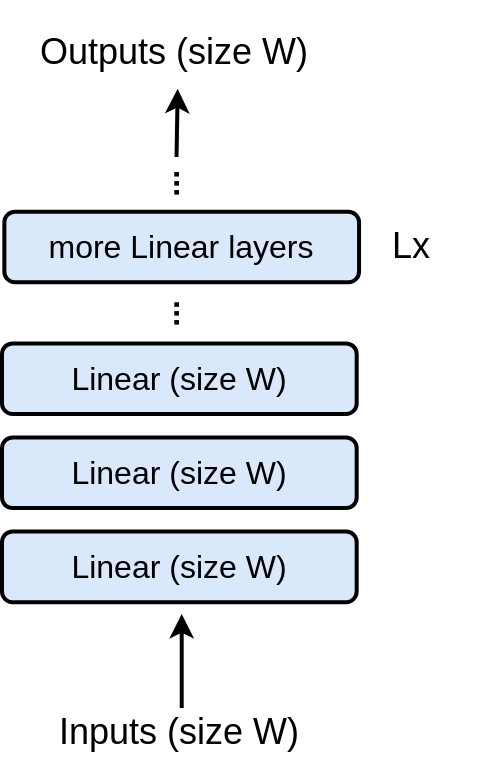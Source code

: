 <mxfile version="20.7.4" type="device"><diagram name="Page-1" id="6S5Bs2WwU_J8CWzjllh4"><mxGraphModel dx="913" dy="677" grid="1" gridSize="10" guides="1" tooltips="1" connect="1" arrows="1" fold="1" page="1" pageScale="1" pageWidth="827" pageHeight="1169" math="0" shadow="0"><root><mxCell id="0"/><mxCell id="1" parent="0"/><mxCell id="sL3GfZB3y70Jr0FUmJvo-1" value="" style="group;fontSize=16;" vertex="1" connectable="0" parent="1"><mxGeometry x="300" y="94" width="240" height="386" as="geometry"/></mxCell><mxCell id="Rjbj1c0og_Jh--f2ZAxI-1" value="Linear (size W)" style="rounded=1;whiteSpace=wrap;html=1;fillColor=#dae8fc;strokeColor=#000000;strokeWidth=2;fontSize=16;" parent="sL3GfZB3y70Jr0FUmJvo-1" vertex="1"><mxGeometry y="218.756" width="177.34" height="35.283" as="geometry"/></mxCell><mxCell id="Rjbj1c0og_Jh--f2ZAxI-2" value="Inputs (size W)" style="text;html=1;strokeColor=none;fillColor=none;align=center;verticalAlign=middle;whiteSpace=wrap;rounded=0;fontSize=18;" parent="sL3GfZB3y70Jr0FUmJvo-1" vertex="1"><mxGeometry x="19.04" y="346.95" width="139.26" height="39.05" as="geometry"/></mxCell><mxCell id="Rjbj1c0og_Jh--f2ZAxI-8" value="" style="endArrow=classic;html=1;rounded=0;strokeWidth=2;fontSize=16;" parent="sL3GfZB3y70Jr0FUmJvo-1" edge="1"><mxGeometry width="50" height="50" relative="1" as="geometry"><mxPoint x="89.852" y="354.008" as="sourcePoint"/><mxPoint x="89.852" y="306.963" as="targetPoint"/></mxGeometry></mxCell><mxCell id="Rjbj1c0og_Jh--f2ZAxI-10" value="Linear (size W)" style="rounded=1;whiteSpace=wrap;html=1;fillColor=#dae8fc;strokeColor=#000000;strokeWidth=2;fontSize=16;" parent="sL3GfZB3y70Jr0FUmJvo-1" vertex="1"><mxGeometry y="265.8" width="177.34" height="35.283" as="geometry"/></mxCell><mxCell id="Rjbj1c0og_Jh--f2ZAxI-11" value="Linear (size W)" style="rounded=1;whiteSpace=wrap;html=1;fillColor=#dae8fc;strokeColor=#000000;strokeWidth=2;fontSize=16;" parent="sL3GfZB3y70Jr0FUmJvo-1" vertex="1"><mxGeometry y="171.711" width="177.34" height="35.283" as="geometry"/></mxCell><mxCell id="Rjbj1c0og_Jh--f2ZAxI-13" value="Outputs (size W)" style="text;html=1;strokeColor=none;fillColor=none;align=center;verticalAlign=middle;whiteSpace=wrap;rounded=0;fontSize=18;" parent="sL3GfZB3y70Jr0FUmJvo-1" vertex="1"><mxGeometry x="1.52" y="8.47" width="167.54" height="35.28" as="geometry"/></mxCell><mxCell id="Rjbj1c0og_Jh--f2ZAxI-14" value="" style="endArrow=classic;html=1;rounded=0;strokeWidth=2;fontSize=16;" parent="sL3GfZB3y70Jr0FUmJvo-1" edge="1"><mxGeometry width="50" height="50" relative="1" as="geometry"><mxPoint x="87.261" y="78.508" as="sourcePoint"/><mxPoint x="87.852" y="44.401" as="targetPoint"/></mxGeometry></mxCell><mxCell id="Rjbj1c0og_Jh--f2ZAxI-16" value="&lt;font style=&quot;font-size: 16px;&quot;&gt;&lt;b style=&quot;font-size: 16px;&quot;&gt;...&lt;/b&gt;&lt;/font&gt;" style="text;html=1;strokeColor=none;fillColor=none;align=center;verticalAlign=middle;whiteSpace=wrap;rounded=0;fontSize=16;rotation=-90;" parent="sL3GfZB3y70Jr0FUmJvo-1" vertex="1"><mxGeometry x="47.291" y="138.78" width="70.936" height="35.283" as="geometry"/></mxCell><mxCell id="Rjbj1c0og_Jh--f2ZAxI-19" value="more Linear layers" style="rounded=1;whiteSpace=wrap;html=1;fillColor=#dae8fc;strokeColor=#000000;strokeWidth=2;fontSize=16;" parent="sL3GfZB3y70Jr0FUmJvo-1" vertex="1"><mxGeometry x="1.182" y="105.849" width="177.34" height="35.283" as="geometry"/></mxCell><mxCell id="Rjbj1c0og_Jh--f2ZAxI-20" value="&lt;font style=&quot;font-size: 16px;&quot;&gt;&lt;b style=&quot;font-size: 16px;&quot;&gt;...&lt;/b&gt;&lt;/font&gt;" style="text;html=1;strokeColor=none;fillColor=none;align=center;verticalAlign=middle;whiteSpace=wrap;rounded=0;fontSize=16;rotation=-90;" parent="sL3GfZB3y70Jr0FUmJvo-1" vertex="1"><mxGeometry x="47.291" y="73.742" width="70.936" height="35.283" as="geometry"/></mxCell><mxCell id="Rjbj1c0og_Jh--f2ZAxI-21" value="Lx" style="text;html=1;strokeColor=none;fillColor=none;align=center;verticalAlign=top;whiteSpace=wrap;rounded=0;fontSize=18;" parent="sL3GfZB3y70Jr0FUmJvo-1" vertex="1"><mxGeometry x="169.064" y="105.849" width="70.936" height="35.283" as="geometry"/></mxCell></root></mxGraphModel></diagram></mxfile>